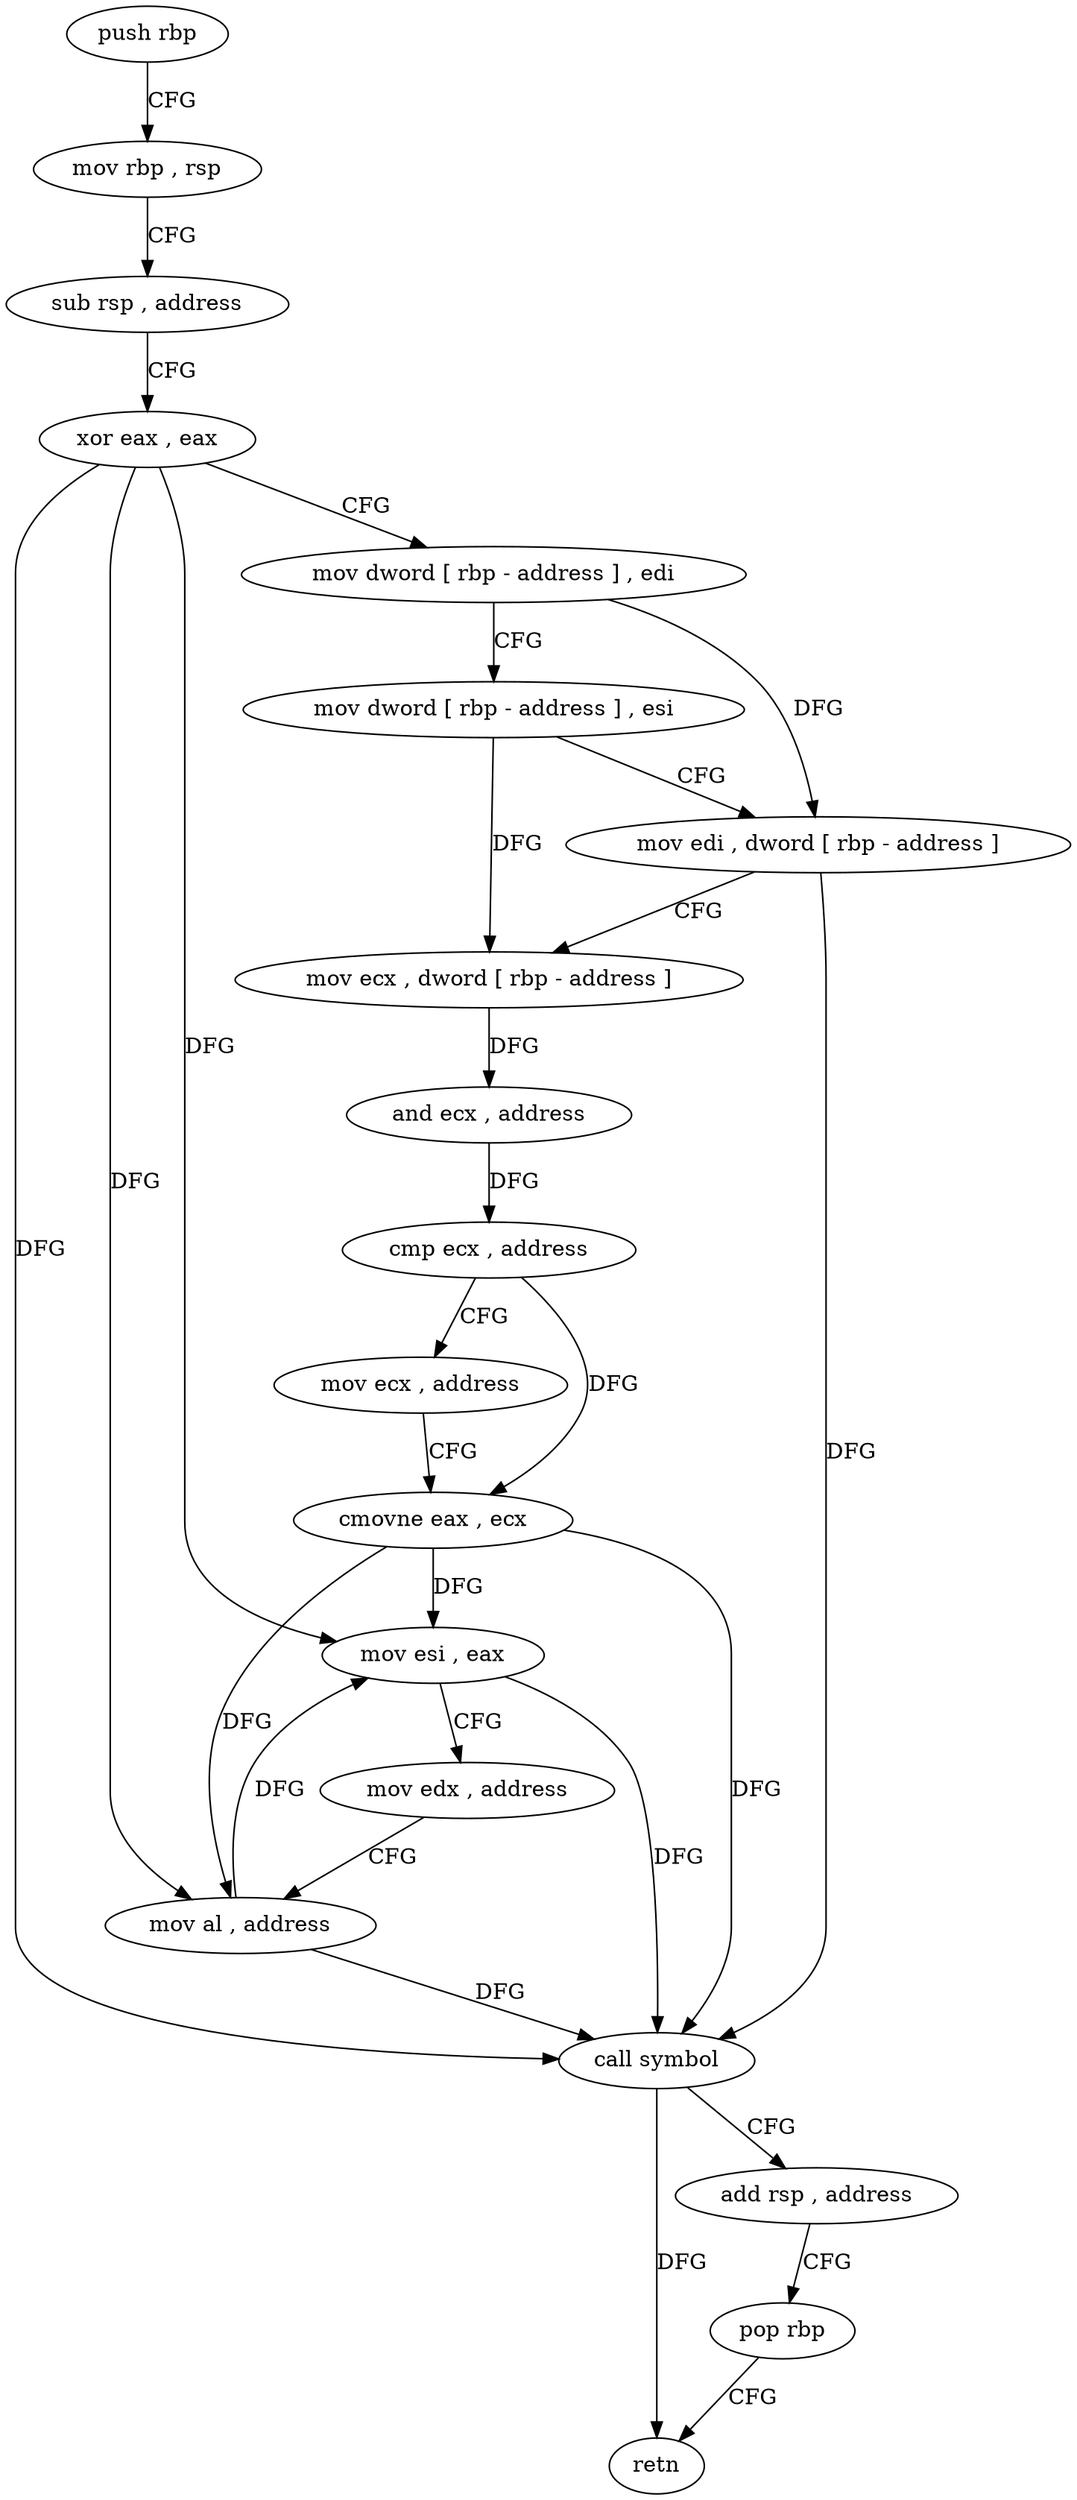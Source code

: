 digraph "func" {
"4350960" [label = "push rbp" ]
"4350961" [label = "mov rbp , rsp" ]
"4350964" [label = "sub rsp , address" ]
"4350968" [label = "xor eax , eax" ]
"4350970" [label = "mov dword [ rbp - address ] , edi" ]
"4350973" [label = "mov dword [ rbp - address ] , esi" ]
"4350976" [label = "mov edi , dword [ rbp - address ]" ]
"4350979" [label = "mov ecx , dword [ rbp - address ]" ]
"4350982" [label = "and ecx , address" ]
"4350988" [label = "cmp ecx , address" ]
"4350991" [label = "mov ecx , address" ]
"4350996" [label = "cmovne eax , ecx" ]
"4350999" [label = "mov esi , eax" ]
"4351001" [label = "mov edx , address" ]
"4351006" [label = "mov al , address" ]
"4351008" [label = "call symbol" ]
"4351013" [label = "add rsp , address" ]
"4351017" [label = "pop rbp" ]
"4351018" [label = "retn" ]
"4350960" -> "4350961" [ label = "CFG" ]
"4350961" -> "4350964" [ label = "CFG" ]
"4350964" -> "4350968" [ label = "CFG" ]
"4350968" -> "4350970" [ label = "CFG" ]
"4350968" -> "4350999" [ label = "DFG" ]
"4350968" -> "4351006" [ label = "DFG" ]
"4350968" -> "4351008" [ label = "DFG" ]
"4350970" -> "4350973" [ label = "CFG" ]
"4350970" -> "4350976" [ label = "DFG" ]
"4350973" -> "4350976" [ label = "CFG" ]
"4350973" -> "4350979" [ label = "DFG" ]
"4350976" -> "4350979" [ label = "CFG" ]
"4350976" -> "4351008" [ label = "DFG" ]
"4350979" -> "4350982" [ label = "DFG" ]
"4350982" -> "4350988" [ label = "DFG" ]
"4350988" -> "4350991" [ label = "CFG" ]
"4350988" -> "4350996" [ label = "DFG" ]
"4350991" -> "4350996" [ label = "CFG" ]
"4350996" -> "4350999" [ label = "DFG" ]
"4350996" -> "4351006" [ label = "DFG" ]
"4350996" -> "4351008" [ label = "DFG" ]
"4350999" -> "4351001" [ label = "CFG" ]
"4350999" -> "4351008" [ label = "DFG" ]
"4351001" -> "4351006" [ label = "CFG" ]
"4351006" -> "4351008" [ label = "DFG" ]
"4351006" -> "4350999" [ label = "DFG" ]
"4351008" -> "4351013" [ label = "CFG" ]
"4351008" -> "4351018" [ label = "DFG" ]
"4351013" -> "4351017" [ label = "CFG" ]
"4351017" -> "4351018" [ label = "CFG" ]
}
